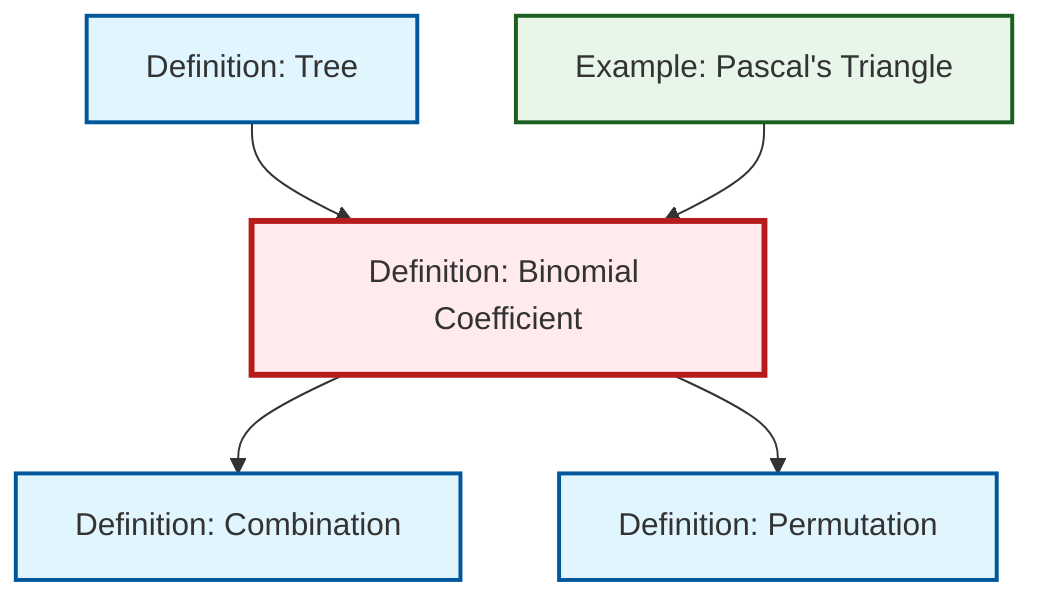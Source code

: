 graph TD
    classDef definition fill:#e1f5fe,stroke:#01579b,stroke-width:2px
    classDef theorem fill:#f3e5f5,stroke:#4a148c,stroke-width:2px
    classDef axiom fill:#fff3e0,stroke:#e65100,stroke-width:2px
    classDef example fill:#e8f5e9,stroke:#1b5e20,stroke-width:2px
    classDef current fill:#ffebee,stroke:#b71c1c,stroke-width:3px
    def-permutation["Definition: Permutation"]:::definition
    def-tree["Definition: Tree"]:::definition
    def-combination["Definition: Combination"]:::definition
    ex-pascals-triangle["Example: Pascal's Triangle"]:::example
    def-binomial-coefficient["Definition: Binomial Coefficient"]:::definition
    def-tree --> def-binomial-coefficient
    def-binomial-coefficient --> def-combination
    ex-pascals-triangle --> def-binomial-coefficient
    def-binomial-coefficient --> def-permutation
    class def-binomial-coefficient current